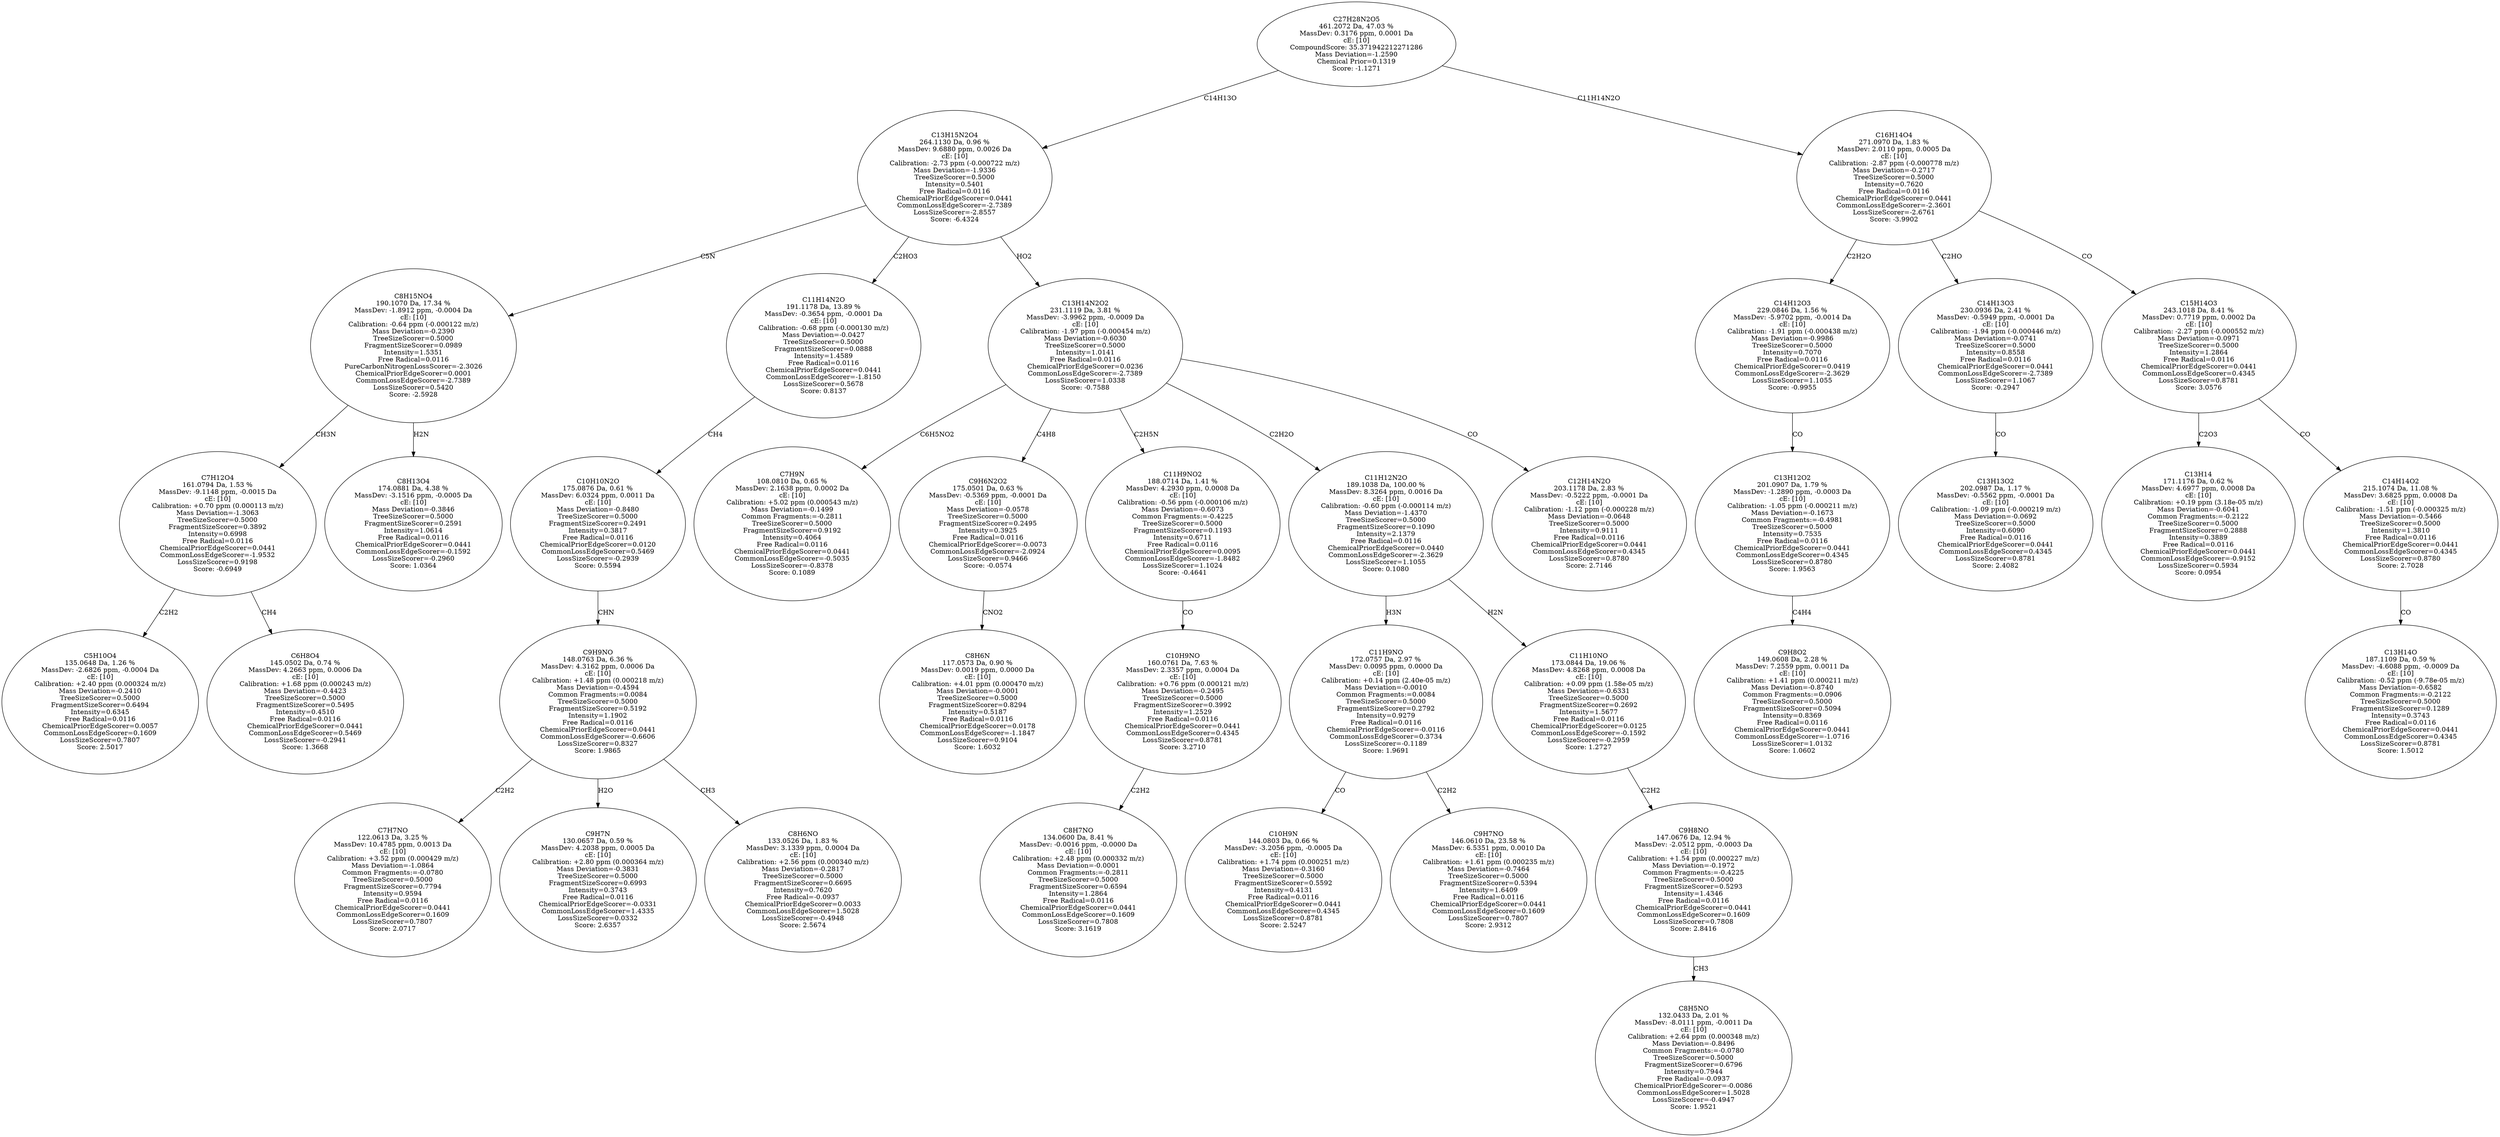 strict digraph {
v1 [label="C5H10O4\n135.0648 Da, 1.26 %\nMassDev: -2.6826 ppm, -0.0004 Da\ncE: [10]\nCalibration: +2.40 ppm (0.000324 m/z)\nMass Deviation=-0.2410\nTreeSizeScorer=0.5000\nFragmentSizeScorer=0.6494\nIntensity=0.6345\nFree Radical=0.0116\nChemicalPriorEdgeScorer=0.0057\nCommonLossEdgeScorer=0.1609\nLossSizeScorer=0.7807\nScore: 2.5017"];
v2 [label="C6H8O4\n145.0502 Da, 0.74 %\nMassDev: 4.2663 ppm, 0.0006 Da\ncE: [10]\nCalibration: +1.68 ppm (0.000243 m/z)\nMass Deviation=-0.4423\nTreeSizeScorer=0.5000\nFragmentSizeScorer=0.5495\nIntensity=0.4510\nFree Radical=0.0116\nChemicalPriorEdgeScorer=0.0441\nCommonLossEdgeScorer=0.5469\nLossSizeScorer=-0.2941\nScore: 1.3668"];
v3 [label="C7H12O4\n161.0794 Da, 1.53 %\nMassDev: -9.1148 ppm, -0.0015 Da\ncE: [10]\nCalibration: +0.70 ppm (0.000113 m/z)\nMass Deviation=-1.3063\nTreeSizeScorer=0.5000\nFragmentSizeScorer=0.3892\nIntensity=0.6998\nFree Radical=0.0116\nChemicalPriorEdgeScorer=0.0441\nCommonLossEdgeScorer=-1.9532\nLossSizeScorer=0.9198\nScore: -0.6949"];
v4 [label="C8H13O4\n174.0881 Da, 4.38 %\nMassDev: -3.1516 ppm, -0.0005 Da\ncE: [10]\nMass Deviation=-0.3846\nTreeSizeScorer=0.5000\nFragmentSizeScorer=0.2591\nIntensity=1.0614\nFree Radical=0.0116\nChemicalPriorEdgeScorer=0.0441\nCommonLossEdgeScorer=-0.1592\nLossSizeScorer=-0.2960\nScore: 1.0364"];
v5 [label="C8H15NO4\n190.1070 Da, 17.34 %\nMassDev: -1.8912 ppm, -0.0004 Da\ncE: [10]\nCalibration: -0.64 ppm (-0.000122 m/z)\nMass Deviation=-0.2390\nTreeSizeScorer=0.5000\nFragmentSizeScorer=0.0989\nIntensity=1.5351\nFree Radical=0.0116\nPureCarbonNitrogenLossScorer=-2.3026\nChemicalPriorEdgeScorer=0.0001\nCommonLossEdgeScorer=-2.7389\nLossSizeScorer=0.5420\nScore: -2.5928"];
v6 [label="C7H7NO\n122.0613 Da, 3.25 %\nMassDev: 10.4785 ppm, 0.0013 Da\ncE: [10]\nCalibration: +3.52 ppm (0.000429 m/z)\nMass Deviation=-1.0864\nCommon Fragments:=-0.0780\nTreeSizeScorer=0.5000\nFragmentSizeScorer=0.7794\nIntensity=0.9594\nFree Radical=0.0116\nChemicalPriorEdgeScorer=0.0441\nCommonLossEdgeScorer=0.1609\nLossSizeScorer=0.7807\nScore: 2.0717"];
v7 [label="C9H7N\n130.0657 Da, 0.59 %\nMassDev: 4.2038 ppm, 0.0005 Da\ncE: [10]\nCalibration: +2.80 ppm (0.000364 m/z)\nMass Deviation=-0.3831\nTreeSizeScorer=0.5000\nFragmentSizeScorer=0.6993\nIntensity=0.3743\nFree Radical=0.0116\nChemicalPriorEdgeScorer=-0.0331\nCommonLossEdgeScorer=1.4335\nLossSizeScorer=0.0332\nScore: 2.6357"];
v8 [label="C8H6NO\n133.0526 Da, 1.83 %\nMassDev: 3.1339 ppm, 0.0004 Da\ncE: [10]\nCalibration: +2.56 ppm (0.000340 m/z)\nMass Deviation=-0.2817\nTreeSizeScorer=0.5000\nFragmentSizeScorer=0.6695\nIntensity=0.7620\nFree Radical=-0.0937\nChemicalPriorEdgeScorer=0.0033\nCommonLossEdgeScorer=1.5028\nLossSizeScorer=-0.4948\nScore: 2.5674"];
v9 [label="C9H9NO\n148.0763 Da, 6.36 %\nMassDev: 4.3162 ppm, 0.0006 Da\ncE: [10]\nCalibration: +1.48 ppm (0.000218 m/z)\nMass Deviation=-0.4594\nCommon Fragments:=0.0084\nTreeSizeScorer=0.5000\nFragmentSizeScorer=0.5192\nIntensity=1.1902\nFree Radical=0.0116\nChemicalPriorEdgeScorer=0.0441\nCommonLossEdgeScorer=-0.6606\nLossSizeScorer=0.8327\nScore: 1.9865"];
v10 [label="C10H10N2O\n175.0876 Da, 0.61 %\nMassDev: 6.0324 ppm, 0.0011 Da\ncE: [10]\nMass Deviation=-0.8480\nTreeSizeScorer=0.5000\nFragmentSizeScorer=0.2491\nIntensity=0.3817\nFree Radical=0.0116\nChemicalPriorEdgeScorer=0.0120\nCommonLossEdgeScorer=0.5469\nLossSizeScorer=-0.2939\nScore: 0.5594"];
v11 [label="C11H14N2O\n191.1178 Da, 13.89 %\nMassDev: -0.3654 ppm, -0.0001 Da\ncE: [10]\nCalibration: -0.68 ppm (-0.000130 m/z)\nMass Deviation=-0.0427\nTreeSizeScorer=0.5000\nFragmentSizeScorer=0.0888\nIntensity=1.4589\nFree Radical=0.0116\nChemicalPriorEdgeScorer=0.0441\nCommonLossEdgeScorer=-1.8150\nLossSizeScorer=0.5678\nScore: 0.8137"];
v12 [label="C7H9N\n108.0810 Da, 0.65 %\nMassDev: 2.1638 ppm, 0.0002 Da\ncE: [10]\nCalibration: +5.02 ppm (0.000543 m/z)\nMass Deviation=-0.1499\nCommon Fragments:=-0.2811\nTreeSizeScorer=0.5000\nFragmentSizeScorer=0.9192\nIntensity=0.4064\nFree Radical=0.0116\nChemicalPriorEdgeScorer=0.0441\nCommonLossEdgeScorer=-0.5035\nLossSizeScorer=-0.8378\nScore: 0.1089"];
v13 [label="C8H6N\n117.0573 Da, 0.90 %\nMassDev: 0.0019 ppm, 0.0000 Da\ncE: [10]\nCalibration: +4.01 ppm (0.000470 m/z)\nMass Deviation=-0.0001\nTreeSizeScorer=0.5000\nFragmentSizeScorer=0.8294\nIntensity=0.5187\nFree Radical=0.0116\nChemicalPriorEdgeScorer=0.0178\nCommonLossEdgeScorer=-1.1847\nLossSizeScorer=0.9104\nScore: 1.6032"];
v14 [label="C9H6N2O2\n175.0501 Da, 0.63 %\nMassDev: -0.5369 ppm, -0.0001 Da\ncE: [10]\nMass Deviation=-0.0578\nTreeSizeScorer=0.5000\nFragmentSizeScorer=0.2495\nIntensity=0.3925\nFree Radical=0.0116\nChemicalPriorEdgeScorer=-0.0073\nCommonLossEdgeScorer=-2.0924\nLossSizeScorer=0.9466\nScore: -0.0574"];
v15 [label="C8H7NO\n134.0600 Da, 8.41 %\nMassDev: -0.0016 ppm, -0.0000 Da\ncE: [10]\nCalibration: +2.48 ppm (0.000332 m/z)\nMass Deviation=-0.0001\nCommon Fragments:=-0.2811\nTreeSizeScorer=0.5000\nFragmentSizeScorer=0.6594\nIntensity=1.2864\nFree Radical=0.0116\nChemicalPriorEdgeScorer=0.0441\nCommonLossEdgeScorer=0.1609\nLossSizeScorer=0.7808\nScore: 3.1619"];
v16 [label="C10H9NO\n160.0761 Da, 7.63 %\nMassDev: 2.3357 ppm, 0.0004 Da\ncE: [10]\nCalibration: +0.76 ppm (0.000121 m/z)\nMass Deviation=-0.2495\nTreeSizeScorer=0.5000\nFragmentSizeScorer=0.3992\nIntensity=1.2529\nFree Radical=0.0116\nChemicalPriorEdgeScorer=0.0441\nCommonLossEdgeScorer=0.4345\nLossSizeScorer=0.8781\nScore: 3.2710"];
v17 [label="C11H9NO2\n188.0714 Da, 1.41 %\nMassDev: 4.2930 ppm, 0.0008 Da\ncE: [10]\nCalibration: -0.56 ppm (-0.000106 m/z)\nMass Deviation=-0.6073\nCommon Fragments:=-0.4225\nTreeSizeScorer=0.5000\nFragmentSizeScorer=0.1193\nIntensity=0.6711\nFree Radical=0.0116\nChemicalPriorEdgeScorer=0.0095\nCommonLossEdgeScorer=-1.8482\nLossSizeScorer=1.1024\nScore: -0.4641"];
v18 [label="C10H9N\n144.0803 Da, 0.66 %\nMassDev: -3.2056 ppm, -0.0005 Da\ncE: [10]\nCalibration: +1.74 ppm (0.000251 m/z)\nMass Deviation=-0.3160\nTreeSizeScorer=0.5000\nFragmentSizeScorer=0.5592\nIntensity=0.4131\nFree Radical=0.0116\nChemicalPriorEdgeScorer=0.0441\nCommonLossEdgeScorer=0.4345\nLossSizeScorer=0.8781\nScore: 2.5247"];
v19 [label="C9H7NO\n146.0610 Da, 23.58 %\nMassDev: 6.5351 ppm, 0.0010 Da\ncE: [10]\nCalibration: +1.61 ppm (0.000235 m/z)\nMass Deviation=-0.7464\nTreeSizeScorer=0.5000\nFragmentSizeScorer=0.5394\nIntensity=1.6409\nFree Radical=0.0116\nChemicalPriorEdgeScorer=0.0441\nCommonLossEdgeScorer=0.1609\nLossSizeScorer=0.7807\nScore: 2.9312"];
v20 [label="C11H9NO\n172.0757 Da, 2.97 %\nMassDev: 0.0095 ppm, 0.0000 Da\ncE: [10]\nCalibration: +0.14 ppm (2.40e-05 m/z)\nMass Deviation=-0.0010\nCommon Fragments:=0.0084\nTreeSizeScorer=0.5000\nFragmentSizeScorer=0.2792\nIntensity=0.9279\nFree Radical=0.0116\nChemicalPriorEdgeScorer=-0.0116\nCommonLossEdgeScorer=0.3734\nLossSizeScorer=-0.1189\nScore: 1.9691"];
v21 [label="C8H5NO\n132.0433 Da, 2.01 %\nMassDev: -8.0111 ppm, -0.0011 Da\ncE: [10]\nCalibration: +2.64 ppm (0.000348 m/z)\nMass Deviation=-0.8496\nCommon Fragments:=-0.0780\nTreeSizeScorer=0.5000\nFragmentSizeScorer=0.6796\nIntensity=0.7944\nFree Radical=-0.0937\nChemicalPriorEdgeScorer=-0.0086\nCommonLossEdgeScorer=1.5028\nLossSizeScorer=-0.4947\nScore: 1.9521"];
v22 [label="C9H8NO\n147.0676 Da, 12.94 %\nMassDev: -2.0512 ppm, -0.0003 Da\ncE: [10]\nCalibration: +1.54 ppm (0.000227 m/z)\nMass Deviation=-0.1972\nCommon Fragments:=-0.4225\nTreeSizeScorer=0.5000\nFragmentSizeScorer=0.5293\nIntensity=1.4346\nFree Radical=0.0116\nChemicalPriorEdgeScorer=0.0441\nCommonLossEdgeScorer=0.1609\nLossSizeScorer=0.7808\nScore: 2.8416"];
v23 [label="C11H10NO\n173.0844 Da, 19.06 %\nMassDev: 4.8268 ppm, 0.0008 Da\ncE: [10]\nCalibration: +0.09 ppm (1.58e-05 m/z)\nMass Deviation=-0.6331\nTreeSizeScorer=0.5000\nFragmentSizeScorer=0.2692\nIntensity=1.5677\nFree Radical=0.0116\nChemicalPriorEdgeScorer=0.0125\nCommonLossEdgeScorer=-0.1592\nLossSizeScorer=-0.2959\nScore: 1.2727"];
v24 [label="C11H12N2O\n189.1038 Da, 100.00 %\nMassDev: 8.3264 ppm, 0.0016 Da\ncE: [10]\nCalibration: -0.60 ppm (-0.000114 m/z)\nMass Deviation=-1.4370\nTreeSizeScorer=0.5000\nFragmentSizeScorer=0.1090\nIntensity=2.1379\nFree Radical=0.0116\nChemicalPriorEdgeScorer=0.0440\nCommonLossEdgeScorer=-2.3629\nLossSizeScorer=1.1055\nScore: 0.1080"];
v25 [label="C12H14N2O\n203.1178 Da, 2.83 %\nMassDev: -0.5222 ppm, -0.0001 Da\ncE: [10]\nCalibration: -1.12 ppm (-0.000228 m/z)\nMass Deviation=-0.0648\nTreeSizeScorer=0.5000\nIntensity=0.9111\nFree Radical=0.0116\nChemicalPriorEdgeScorer=0.0441\nCommonLossEdgeScorer=0.4345\nLossSizeScorer=0.8780\nScore: 2.7146"];
v26 [label="C13H14N2O2\n231.1119 Da, 3.81 %\nMassDev: -3.9962 ppm, -0.0009 Da\ncE: [10]\nCalibration: -1.97 ppm (-0.000454 m/z)\nMass Deviation=-0.6030\nTreeSizeScorer=0.5000\nIntensity=1.0141\nFree Radical=0.0116\nChemicalPriorEdgeScorer=0.0236\nCommonLossEdgeScorer=-2.7389\nLossSizeScorer=1.0338\nScore: -0.7588"];
v27 [label="C13H15N2O4\n264.1130 Da, 0.96 %\nMassDev: 9.6880 ppm, 0.0026 Da\ncE: [10]\nCalibration: -2.73 ppm (-0.000722 m/z)\nMass Deviation=-1.9336\nTreeSizeScorer=0.5000\nIntensity=0.5401\nFree Radical=0.0116\nChemicalPriorEdgeScorer=0.0441\nCommonLossEdgeScorer=-2.7389\nLossSizeScorer=-2.8557\nScore: -6.4324"];
v28 [label="C9H8O2\n149.0608 Da, 2.28 %\nMassDev: 7.2559 ppm, 0.0011 Da\ncE: [10]\nCalibration: +1.41 ppm (0.000211 m/z)\nMass Deviation=-0.8740\nCommon Fragments:=0.0906\nTreeSizeScorer=0.5000\nFragmentSizeScorer=0.5094\nIntensity=0.8369\nFree Radical=0.0116\nChemicalPriorEdgeScorer=0.0441\nCommonLossEdgeScorer=-1.0716\nLossSizeScorer=1.0132\nScore: 1.0602"];
v29 [label="C13H12O2\n201.0907 Da, 1.79 %\nMassDev: -1.2890 ppm, -0.0003 Da\ncE: [10]\nCalibration: -1.05 ppm (-0.000211 m/z)\nMass Deviation=-0.1673\nCommon Fragments:=-0.4981\nTreeSizeScorer=0.5000\nIntensity=0.7535\nFree Radical=0.0116\nChemicalPriorEdgeScorer=0.0441\nCommonLossEdgeScorer=0.4345\nLossSizeScorer=0.8780\nScore: 1.9563"];
v30 [label="C14H12O3\n229.0846 Da, 1.56 %\nMassDev: -5.9702 ppm, -0.0014 Da\ncE: [10]\nCalibration: -1.91 ppm (-0.000438 m/z)\nMass Deviation=-0.9986\nTreeSizeScorer=0.5000\nIntensity=0.7070\nFree Radical=0.0116\nChemicalPriorEdgeScorer=0.0419\nCommonLossEdgeScorer=-2.3629\nLossSizeScorer=1.1055\nScore: -0.9955"];
v31 [label="C13H13O2\n202.0987 Da, 1.17 %\nMassDev: -0.5562 ppm, -0.0001 Da\ncE: [10]\nCalibration: -1.09 ppm (-0.000219 m/z)\nMass Deviation=-0.0692\nTreeSizeScorer=0.5000\nIntensity=0.6090\nFree Radical=0.0116\nChemicalPriorEdgeScorer=0.0441\nCommonLossEdgeScorer=0.4345\nLossSizeScorer=0.8781\nScore: 2.4082"];
v32 [label="C14H13O3\n230.0936 Da, 2.41 %\nMassDev: -0.5949 ppm, -0.0001 Da\ncE: [10]\nCalibration: -1.94 ppm (-0.000446 m/z)\nMass Deviation=-0.0741\nTreeSizeScorer=0.5000\nIntensity=0.8558\nFree Radical=0.0116\nChemicalPriorEdgeScorer=0.0441\nCommonLossEdgeScorer=-2.7389\nLossSizeScorer=1.1067\nScore: -0.2947"];
v33 [label="C13H14\n171.1176 Da, 0.62 %\nMassDev: 4.6977 ppm, 0.0008 Da\ncE: [10]\nCalibration: +0.19 ppm (3.18e-05 m/z)\nMass Deviation=-0.6041\nCommon Fragments:=-0.2122\nTreeSizeScorer=0.5000\nFragmentSizeScorer=0.2888\nIntensity=0.3889\nFree Radical=0.0116\nChemicalPriorEdgeScorer=0.0441\nCommonLossEdgeScorer=-0.9152\nLossSizeScorer=0.5934\nScore: 0.0954"];
v34 [label="C13H14O\n187.1109 Da, 0.59 %\nMassDev: -4.6088 ppm, -0.0009 Da\ncE: [10]\nCalibration: -0.52 ppm (-9.78e-05 m/z)\nMass Deviation=-0.6582\nCommon Fragments:=-0.2122\nTreeSizeScorer=0.5000\nFragmentSizeScorer=0.1289\nIntensity=0.3743\nFree Radical=0.0116\nChemicalPriorEdgeScorer=0.0441\nCommonLossEdgeScorer=0.4345\nLossSizeScorer=0.8781\nScore: 1.5012"];
v35 [label="C14H14O2\n215.1074 Da, 11.08 %\nMassDev: 3.6825 ppm, 0.0008 Da\ncE: [10]\nCalibration: -1.51 ppm (-0.000325 m/z)\nMass Deviation=-0.5466\nTreeSizeScorer=0.5000\nIntensity=1.3810\nFree Radical=0.0116\nChemicalPriorEdgeScorer=0.0441\nCommonLossEdgeScorer=0.4345\nLossSizeScorer=0.8780\nScore: 2.7028"];
v36 [label="C15H14O3\n243.1018 Da, 8.41 %\nMassDev: 0.7719 ppm, 0.0002 Da\ncE: [10]\nCalibration: -2.27 ppm (-0.000552 m/z)\nMass Deviation=-0.0971\nTreeSizeScorer=0.5000\nIntensity=1.2864\nFree Radical=0.0116\nChemicalPriorEdgeScorer=0.0441\nCommonLossEdgeScorer=0.4345\nLossSizeScorer=0.8781\nScore: 3.0576"];
v37 [label="C16H14O4\n271.0970 Da, 1.83 %\nMassDev: 2.0110 ppm, 0.0005 Da\ncE: [10]\nCalibration: -2.87 ppm (-0.000778 m/z)\nMass Deviation=-0.2717\nTreeSizeScorer=0.5000\nIntensity=0.7620\nFree Radical=0.0116\nChemicalPriorEdgeScorer=0.0441\nCommonLossEdgeScorer=-2.3601\nLossSizeScorer=-2.6761\nScore: -3.9902"];
v38 [label="C27H28N2O5\n461.2072 Da, 47.03 %\nMassDev: 0.3176 ppm, 0.0001 Da\ncE: [10]\nCompoundScore: 35.371942212271286\nMass Deviation=-1.2590\nChemical Prior=0.1319\nScore: -1.1271"];
v3 -> v1 [label="C2H2"];
v3 -> v2 [label="CH4"];
v5 -> v3 [label="CH3N"];
v5 -> v4 [label="H2N"];
v27 -> v5 [label="C5N"];
v9 -> v6 [label="C2H2"];
v9 -> v7 [label="H2O"];
v9 -> v8 [label="CH3"];
v10 -> v9 [label="CHN"];
v11 -> v10 [label="CH4"];
v27 -> v11 [label="C2HO3"];
v26 -> v12 [label="C6H5NO2"];
v14 -> v13 [label="CNO2"];
v26 -> v14 [label="C4H8"];
v16 -> v15 [label="C2H2"];
v17 -> v16 [label="CO"];
v26 -> v17 [label="C2H5N"];
v20 -> v18 [label="CO"];
v20 -> v19 [label="C2H2"];
v24 -> v20 [label="H3N"];
v22 -> v21 [label="CH3"];
v23 -> v22 [label="C2H2"];
v24 -> v23 [label="H2N"];
v26 -> v24 [label="C2H2O"];
v26 -> v25 [label="CO"];
v27 -> v26 [label="HO2"];
v38 -> v27 [label="C14H13O"];
v29 -> v28 [label="C4H4"];
v30 -> v29 [label="CO"];
v37 -> v30 [label="C2H2O"];
v32 -> v31 [label="CO"];
v37 -> v32 [label="C2HO"];
v36 -> v33 [label="C2O3"];
v35 -> v34 [label="CO"];
v36 -> v35 [label="CO"];
v37 -> v36 [label="CO"];
v38 -> v37 [label="C11H14N2O"];
}